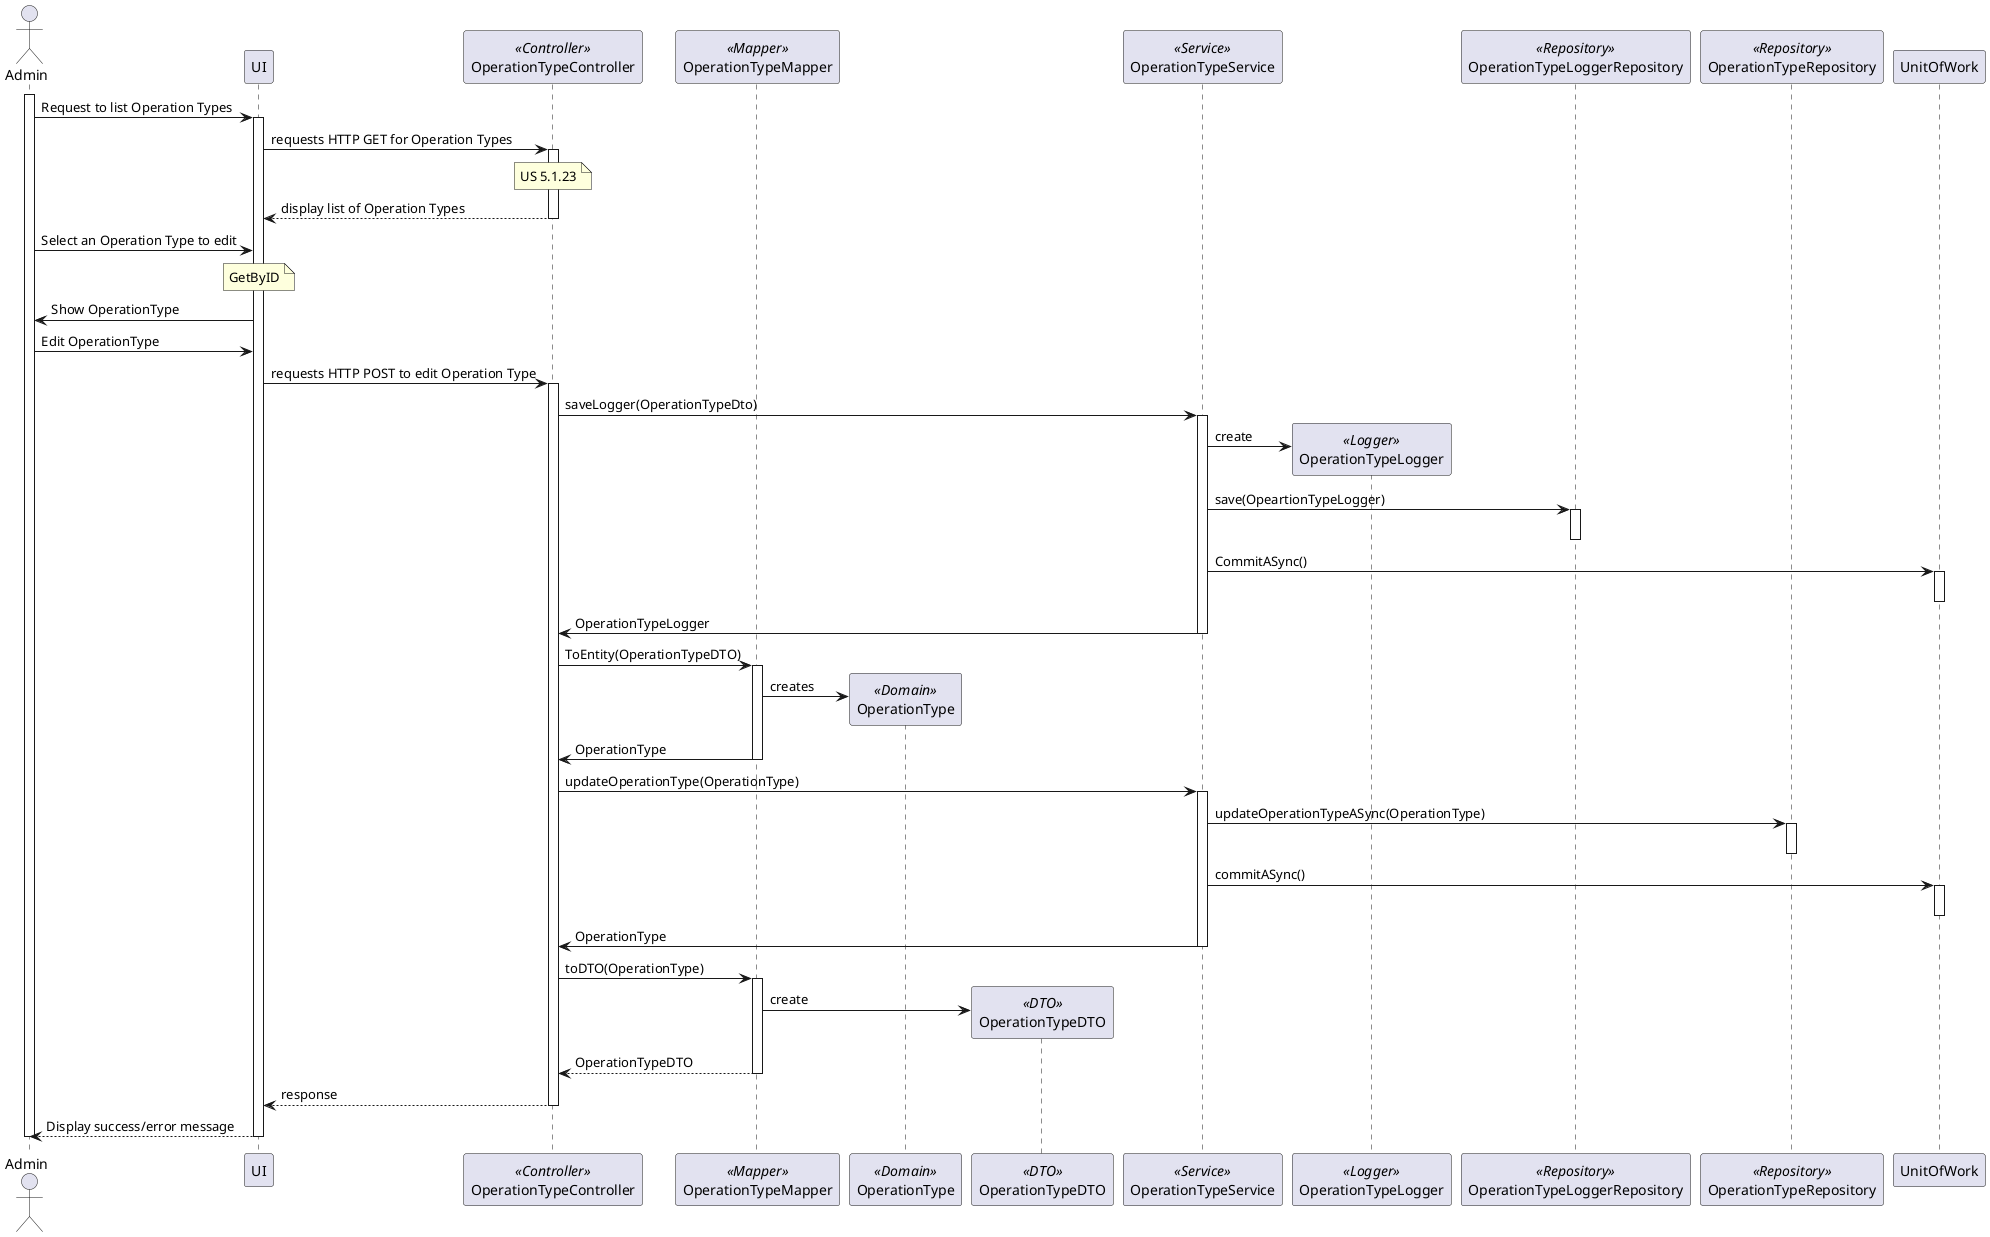 @startuml Process_View
actor Admin 
participant UI  as UI
participant OperationTypeController as ctrl <<Controller>>
participant OperationTypeMapper as mapper <<Mapper>>
participant OperationType as domain <<Domain>>
participant OperationTypeDTO as dto <<DTO>>
participant OperationTypeService as service <<Service>>
participant OperationTypeLogger as Logger <<Logger>>
participant OperationTypeLoggerRepository as repositoryLogger <<Repository>>
participant OperationTypeRepository as repository <<Repository>>
participant UnitOfWork

activate Admin

Admin -> UI: Request to list Operation Types
activate UI
UI -> ctrl: requests HTTP GET for Operation Types
activate ctrl
note over ctrl : US 5.1.23

ctrl --> UI: display list of Operation Types
deactivate ctrl

Admin -> UI: Select an Operation Type to edit
note over UI: GetByID
UI -> Admin: Show OperationType

Admin -> UI: Edit OperationType
UI -> ctrl: requests HTTP POST to edit Operation Type
activate ctrl
ctrl->service: saveLogger(OperationTypeDto)
activate service
service->Logger**:create
service->repositoryLogger:save(OpeartionTypeLogger)
activate repositoryLogger
deactivate repositoryLogger
service->UnitOfWork:CommitASync()
activate UnitOfWork
deactivate UnitOfWork
service->ctrl:OperationTypeLogger
deactivate service
ctrl->mapper: ToEntity(OperationTypeDTO)
activate mapper
mapper->domain**: creates
mapper ->ctrl: OperationType
deactivate mapper
ctrl->service: updateOperationType(OperationType)
activate service
service-> repository:updateOperationTypeASync(OperationType)
activate repository
deactivate repository
service-> UnitOfWork: commitASync()
activate UnitOfWork
deactivate UnitOfWork
service->ctrl: OperationType
deactivate service
ctrl-> mapper: toDTO(OperationType)
activate mapper
mapper->dto**:create
mapper-->ctrl:OperationTypeDTO
deactivate mapper





ctrl --> UI: response
deactivate ctrl
UI --> Admin: Display success/error message
deactivate UI
deactivate Admin

@enduml
